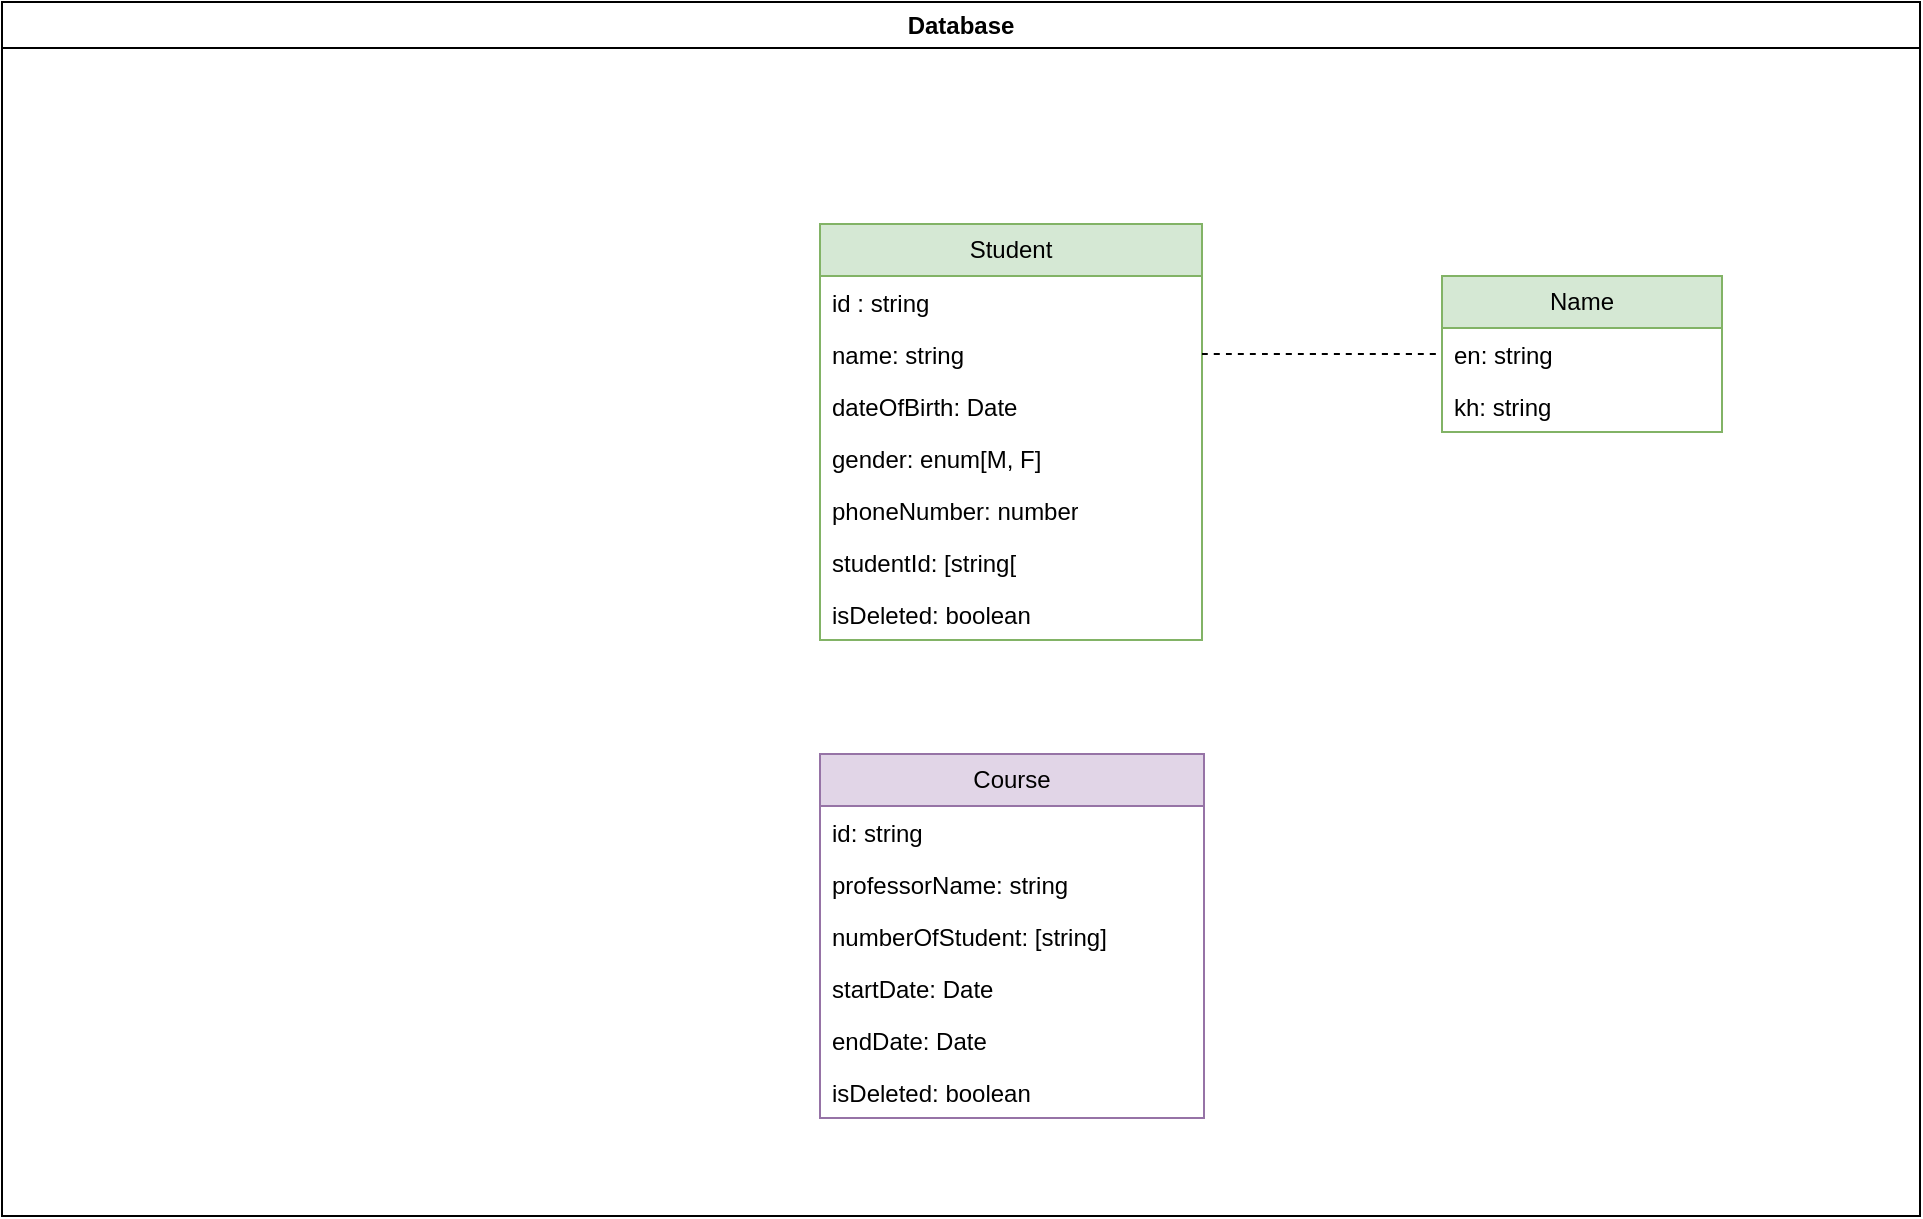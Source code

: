 <mxfile version="24.6.3" type="device" pages="2">
  <diagram name="Page-1" id="uRY-HopfwleFQo7y00Na">
    <mxGraphModel dx="1036" dy="679" grid="0" gridSize="10" guides="1" tooltips="1" connect="1" arrows="1" fold="1" page="0" pageScale="1" pageWidth="850" pageHeight="1100" math="0" shadow="0">
      <root>
        <mxCell id="0" />
        <mxCell id="1" parent="0" />
        <mxCell id="0JAjfpb4kChMgYYx4onG-1" value="Database" style="swimlane;whiteSpace=wrap;html=1;perimeterSpacing=0;" parent="1" vertex="1">
          <mxGeometry x="-180" y="-174" width="959" height="607" as="geometry" />
        </mxCell>
        <mxCell id="0JAjfpb4kChMgYYx4onG-2" value="Student" style="swimlane;fontStyle=0;childLayout=stackLayout;horizontal=1;startSize=26;fillColor=#d5e8d4;horizontalStack=0;resizeParent=1;resizeParentMax=0;resizeLast=0;collapsible=1;marginBottom=0;whiteSpace=wrap;html=1;strokeColor=#82b366;" parent="0JAjfpb4kChMgYYx4onG-1" vertex="1">
          <mxGeometry x="409" y="111" width="191" height="208" as="geometry" />
        </mxCell>
        <mxCell id="0JAjfpb4kChMgYYx4onG-3" value="id : string" style="text;strokeColor=none;fillColor=none;align=left;verticalAlign=top;spacingLeft=4;spacingRight=4;overflow=hidden;rotatable=0;points=[[0,0.5],[1,0.5]];portConstraint=eastwest;whiteSpace=wrap;html=1;" parent="0JAjfpb4kChMgYYx4onG-2" vertex="1">
          <mxGeometry y="26" width="191" height="26" as="geometry" />
        </mxCell>
        <mxCell id="0JAjfpb4kChMgYYx4onG-4" value="name: string" style="text;strokeColor=none;fillColor=none;align=left;verticalAlign=top;spacingLeft=4;spacingRight=4;overflow=hidden;rotatable=0;points=[[0,0.5],[1,0.5]];portConstraint=eastwest;whiteSpace=wrap;html=1;" parent="0JAjfpb4kChMgYYx4onG-2" vertex="1">
          <mxGeometry y="52" width="191" height="26" as="geometry" />
        </mxCell>
        <mxCell id="0JAjfpb4kChMgYYx4onG-5" value="dateOfBirth: Date" style="text;strokeColor=none;fillColor=none;align=left;verticalAlign=top;spacingLeft=4;spacingRight=4;overflow=hidden;rotatable=0;points=[[0,0.5],[1,0.5]];portConstraint=eastwest;whiteSpace=wrap;html=1;" parent="0JAjfpb4kChMgYYx4onG-2" vertex="1">
          <mxGeometry y="78" width="191" height="26" as="geometry" />
        </mxCell>
        <mxCell id="0JAjfpb4kChMgYYx4onG-6" value="gender: enum[M, F]" style="text;strokeColor=none;fillColor=none;align=left;verticalAlign=top;spacingLeft=4;spacingRight=4;overflow=hidden;rotatable=0;points=[[0,0.5],[1,0.5]];portConstraint=eastwest;whiteSpace=wrap;html=1;" parent="0JAjfpb4kChMgYYx4onG-2" vertex="1">
          <mxGeometry y="104" width="191" height="26" as="geometry" />
        </mxCell>
        <mxCell id="0JAjfpb4kChMgYYx4onG-7" value="phoneNumber: number" style="text;strokeColor=none;fillColor=none;align=left;verticalAlign=top;spacingLeft=4;spacingRight=4;overflow=hidden;rotatable=0;points=[[0,0.5],[1,0.5]];portConstraint=eastwest;whiteSpace=wrap;html=1;" parent="0JAjfpb4kChMgYYx4onG-2" vertex="1">
          <mxGeometry y="130" width="191" height="26" as="geometry" />
        </mxCell>
        <mxCell id="Sf4R72-lRe07RLmABFSA-1" value="studentId: [string[" style="text;strokeColor=none;fillColor=none;align=left;verticalAlign=top;spacingLeft=4;spacingRight=4;overflow=hidden;rotatable=0;points=[[0,0.5],[1,0.5]];portConstraint=eastwest;whiteSpace=wrap;html=1;" parent="0JAjfpb4kChMgYYx4onG-2" vertex="1">
          <mxGeometry y="156" width="191" height="26" as="geometry" />
        </mxCell>
        <mxCell id="0JAjfpb4kChMgYYx4onG-8" value="isDeleted: boolean" style="text;strokeColor=none;fillColor=none;align=left;verticalAlign=top;spacingLeft=4;spacingRight=4;overflow=hidden;rotatable=0;points=[[0,0.5],[1,0.5]];portConstraint=eastwest;whiteSpace=wrap;html=1;" parent="0JAjfpb4kChMgYYx4onG-2" vertex="1">
          <mxGeometry y="182" width="191" height="26" as="geometry" />
        </mxCell>
        <mxCell id="0JAjfpb4kChMgYYx4onG-9" value="Course" style="swimlane;fontStyle=0;childLayout=stackLayout;horizontal=1;startSize=26;fillColor=#e1d5e7;horizontalStack=0;resizeParent=1;resizeParentMax=0;resizeLast=0;collapsible=1;marginBottom=0;whiteSpace=wrap;html=1;strokeColor=#9673a6;" parent="0JAjfpb4kChMgYYx4onG-1" vertex="1">
          <mxGeometry x="409" y="376" width="192" height="182" as="geometry" />
        </mxCell>
        <mxCell id="0JAjfpb4kChMgYYx4onG-10" value="id: string" style="text;strokeColor=none;fillColor=none;align=left;verticalAlign=top;spacingLeft=4;spacingRight=4;overflow=hidden;rotatable=0;points=[[0,0.5],[1,0.5]];portConstraint=eastwest;whiteSpace=wrap;html=1;" parent="0JAjfpb4kChMgYYx4onG-9" vertex="1">
          <mxGeometry y="26" width="192" height="26" as="geometry" />
        </mxCell>
        <mxCell id="0JAjfpb4kChMgYYx4onG-11" value="&lt;div&gt;professorName: string&lt;/div&gt;" style="text;strokeColor=none;fillColor=none;align=left;verticalAlign=top;spacingLeft=4;spacingRight=4;overflow=hidden;rotatable=0;points=[[0,0.5],[1,0.5]];portConstraint=eastwest;whiteSpace=wrap;html=1;" parent="0JAjfpb4kChMgYYx4onG-9" vertex="1">
          <mxGeometry y="52" width="192" height="26" as="geometry" />
        </mxCell>
        <mxCell id="0JAjfpb4kChMgYYx4onG-12" value="numberOfStudent: [string]" style="text;strokeColor=none;fillColor=none;align=left;verticalAlign=top;spacingLeft=4;spacingRight=4;overflow=hidden;rotatable=0;points=[[0,0.5],[1,0.5]];portConstraint=eastwest;whiteSpace=wrap;html=1;" parent="0JAjfpb4kChMgYYx4onG-9" vertex="1">
          <mxGeometry y="78" width="192" height="26" as="geometry" />
        </mxCell>
        <mxCell id="0JAjfpb4kChMgYYx4onG-13" value="&lt;div&gt;&lt;div&gt;startDate: Date&lt;/div&gt;&lt;/div&gt;" style="text;strokeColor=none;fillColor=none;align=left;verticalAlign=top;spacingLeft=4;spacingRight=4;overflow=hidden;rotatable=0;points=[[0,0.5],[1,0.5]];portConstraint=eastwest;whiteSpace=wrap;html=1;" parent="0JAjfpb4kChMgYYx4onG-9" vertex="1">
          <mxGeometry y="104" width="192" height="26" as="geometry" />
        </mxCell>
        <mxCell id="0JAjfpb4kChMgYYx4onG-14" value="&lt;div&gt;endDate: Date&lt;/div&gt;" style="text;strokeColor=none;fillColor=none;align=left;verticalAlign=top;spacingLeft=4;spacingRight=4;overflow=hidden;rotatable=0;points=[[0,0.5],[1,0.5]];portConstraint=eastwest;whiteSpace=wrap;html=1;" parent="0JAjfpb4kChMgYYx4onG-9" vertex="1">
          <mxGeometry y="130" width="192" height="26" as="geometry" />
        </mxCell>
        <mxCell id="0JAjfpb4kChMgYYx4onG-15" value="isDeleted: boolean" style="text;strokeColor=none;fillColor=none;align=left;verticalAlign=top;spacingLeft=4;spacingRight=4;overflow=hidden;rotatable=0;points=[[0,0.5],[1,0.5]];portConstraint=eastwest;whiteSpace=wrap;html=1;" parent="0JAjfpb4kChMgYYx4onG-9" vertex="1">
          <mxGeometry y="156" width="192" height="26" as="geometry" />
        </mxCell>
        <mxCell id="0JAjfpb4kChMgYYx4onG-17" value="Name" style="swimlane;fontStyle=0;childLayout=stackLayout;horizontal=1;startSize=26;fillColor=#d5e8d4;horizontalStack=0;resizeParent=1;resizeParentMax=0;resizeLast=0;collapsible=1;marginBottom=0;whiteSpace=wrap;html=1;strokeColor=#82b366;" parent="0JAjfpb4kChMgYYx4onG-1" vertex="1">
          <mxGeometry x="720" y="137" width="140" height="78" as="geometry" />
        </mxCell>
        <mxCell id="0JAjfpb4kChMgYYx4onG-18" value="en: string" style="text;strokeColor=none;fillColor=none;align=left;verticalAlign=top;spacingLeft=4;spacingRight=4;overflow=hidden;rotatable=0;points=[[0,0.5],[1,0.5]];portConstraint=eastwest;whiteSpace=wrap;html=1;" parent="0JAjfpb4kChMgYYx4onG-17" vertex="1">
          <mxGeometry y="26" width="140" height="26" as="geometry" />
        </mxCell>
        <mxCell id="0JAjfpb4kChMgYYx4onG-19" value="kh: string" style="text;strokeColor=none;fillColor=none;align=left;verticalAlign=top;spacingLeft=4;spacingRight=4;overflow=hidden;rotatable=0;points=[[0,0.5],[1,0.5]];portConstraint=eastwest;whiteSpace=wrap;html=1;" parent="0JAjfpb4kChMgYYx4onG-17" vertex="1">
          <mxGeometry y="52" width="140" height="26" as="geometry" />
        </mxCell>
        <mxCell id="0JAjfpb4kChMgYYx4onG-42" style="edgeStyle=none;curved=1;rounded=0;orthogonalLoop=1;jettySize=auto;html=1;exitX=1;exitY=0.5;exitDx=0;exitDy=0;entryX=0;entryY=0.5;entryDx=0;entryDy=0;fontSize=12;startSize=8;endSize=8;dashed=1;endArrow=none;endFill=0;" parent="0JAjfpb4kChMgYYx4onG-1" source="0JAjfpb4kChMgYYx4onG-4" target="0JAjfpb4kChMgYYx4onG-18" edge="1">
          <mxGeometry relative="1" as="geometry" />
        </mxCell>
      </root>
    </mxGraphModel>
  </diagram>
  <diagram id="qz0Xzbr0RK52Pvtrsy5o" name="Page-2">
    <mxGraphModel dx="696" dy="419" grid="0" gridSize="10" guides="1" tooltips="1" connect="1" arrows="1" fold="1" page="0" pageScale="1" pageWidth="850" pageHeight="1100" math="0" shadow="0">
      <root>
        <mxCell id="0" />
        <mxCell id="1" parent="0" />
      </root>
    </mxGraphModel>
  </diagram>
</mxfile>
